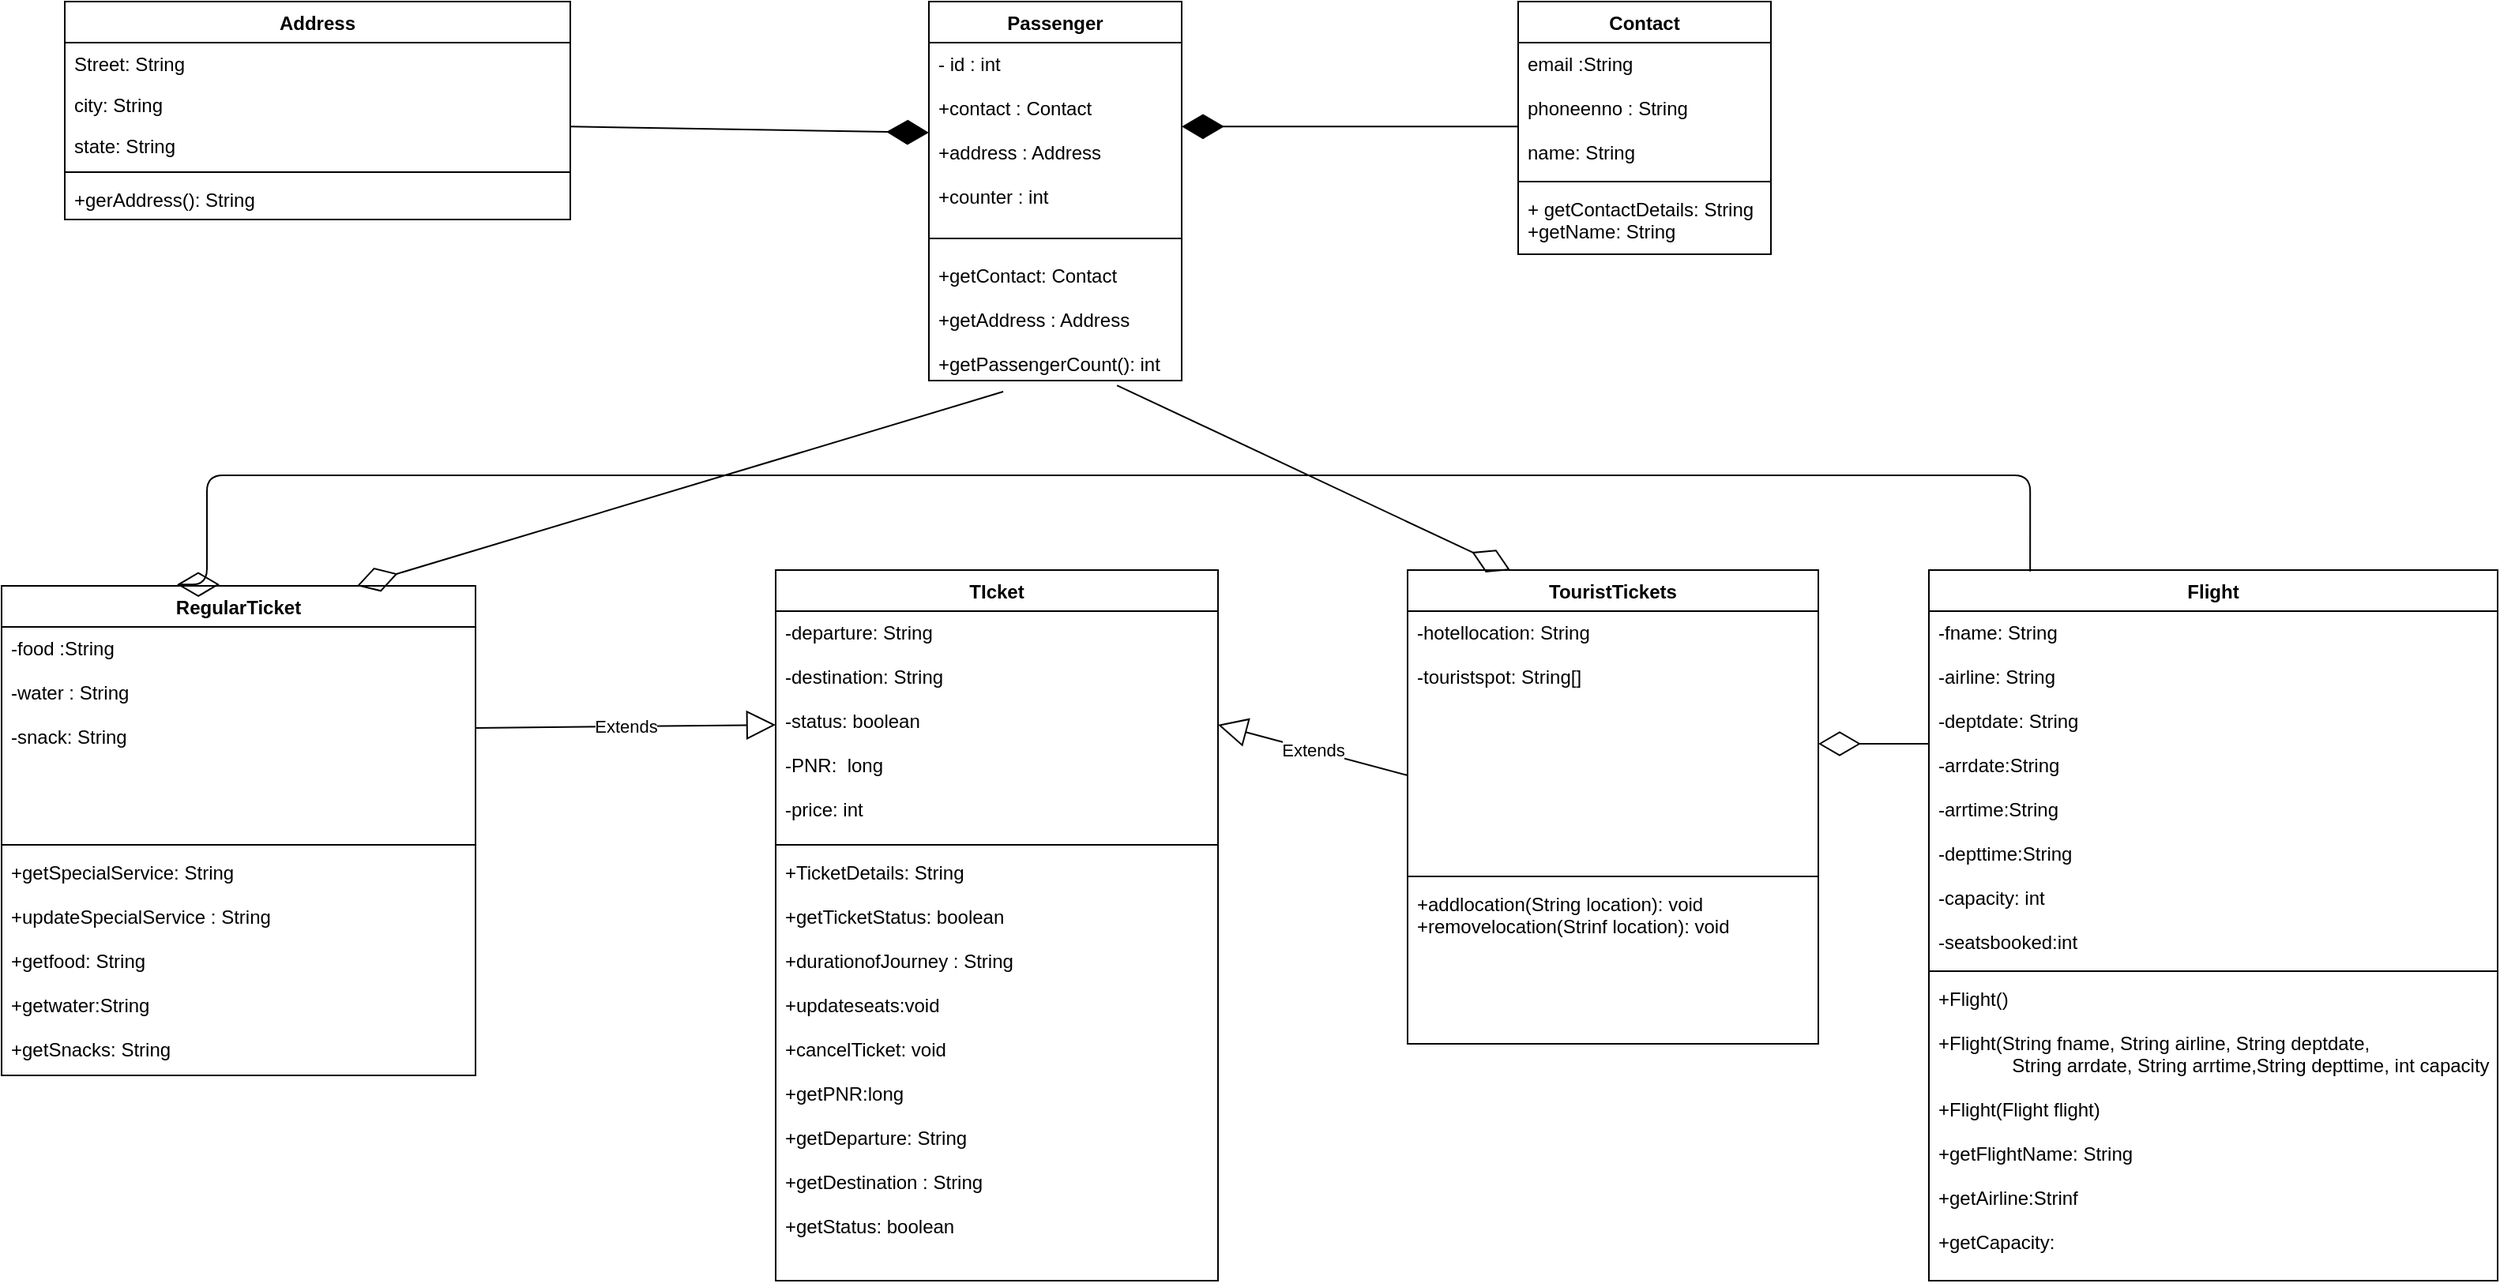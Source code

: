 <mxfile version="15.5.2" type="device"><diagram id="FTz06Dk-ykuiJGIq6Psa" name="Page-1"><mxGraphModel dx="472" dy="1904" grid="1" gridSize="10" guides="1" tooltips="1" connect="1" arrows="1" fold="1" page="1" pageScale="1" pageWidth="1654" pageHeight="1169" math="0" shadow="0"><root><mxCell id="0"/><mxCell id="1" parent="0"/><mxCell id="BTvMNdXwTb0FfOsLvwrx-1" value="Passenger" style="swimlane;fontStyle=1;align=center;verticalAlign=top;childLayout=stackLayout;horizontal=1;startSize=26;horizontalStack=0;resizeParent=1;resizeParentMax=0;resizeLast=0;collapsible=1;marginBottom=0;" parent="1" vertex="1"><mxGeometry x="667" y="-840" width="160" height="240" as="geometry"/></mxCell><mxCell id="BTvMNdXwTb0FfOsLvwrx-2" value="- id : int&#10;&#10;+contact : Contact&#10;&#10;+address : Address&#10;&#10;+counter : int" style="text;strokeColor=none;fillColor=none;align=left;verticalAlign=top;spacingLeft=4;spacingRight=4;overflow=hidden;rotatable=0;points=[[0,0.5],[1,0.5]];portConstraint=eastwest;" parent="BTvMNdXwTb0FfOsLvwrx-1" vertex="1"><mxGeometry y="26" width="160" height="114" as="geometry"/></mxCell><mxCell id="BTvMNdXwTb0FfOsLvwrx-3" value="" style="line;strokeWidth=1;fillColor=none;align=left;verticalAlign=middle;spacingTop=-1;spacingLeft=3;spacingRight=3;rotatable=0;labelPosition=right;points=[];portConstraint=eastwest;" parent="BTvMNdXwTb0FfOsLvwrx-1" vertex="1"><mxGeometry y="140" width="160" height="20" as="geometry"/></mxCell><mxCell id="BTvMNdXwTb0FfOsLvwrx-4" value="+getContact: Contact&#10;&#10;+getAddress : Address&#10;&#10;+getPassengerCount(): int" style="text;strokeColor=none;fillColor=none;align=left;verticalAlign=top;spacingLeft=4;spacingRight=4;overflow=hidden;rotatable=0;points=[[0,0.5],[1,0.5]];portConstraint=eastwest;" parent="BTvMNdXwTb0FfOsLvwrx-1" vertex="1"><mxGeometry y="160" width="160" height="80" as="geometry"/></mxCell><mxCell id="BTvMNdXwTb0FfOsLvwrx-9" value="TouristTickets" style="swimlane;fontStyle=1;align=center;verticalAlign=top;childLayout=stackLayout;horizontal=1;startSize=26;horizontalStack=0;resizeParent=1;resizeParentMax=0;resizeLast=0;collapsible=1;marginBottom=0;" parent="1" vertex="1"><mxGeometry x="970" y="-480" width="260" height="300" as="geometry"/></mxCell><mxCell id="BTvMNdXwTb0FfOsLvwrx-10" value="-hotellocation: String&#10;&#10;-touristspot: String[]" style="text;strokeColor=none;fillColor=none;align=left;verticalAlign=top;spacingLeft=4;spacingRight=4;overflow=hidden;rotatable=0;points=[[0,0.5],[1,0.5]];portConstraint=eastwest;" parent="BTvMNdXwTb0FfOsLvwrx-9" vertex="1"><mxGeometry y="26" width="260" height="164" as="geometry"/></mxCell><mxCell id="BTvMNdXwTb0FfOsLvwrx-11" value="" style="line;strokeWidth=1;fillColor=none;align=left;verticalAlign=middle;spacingTop=-1;spacingLeft=3;spacingRight=3;rotatable=0;labelPosition=right;points=[];portConstraint=eastwest;" parent="BTvMNdXwTb0FfOsLvwrx-9" vertex="1"><mxGeometry y="190" width="260" height="8" as="geometry"/></mxCell><mxCell id="BTvMNdXwTb0FfOsLvwrx-12" value="+addlocation(String location): void&#10;+removelocation(Strinf location): void" style="text;strokeColor=none;fillColor=none;align=left;verticalAlign=top;spacingLeft=4;spacingRight=4;overflow=hidden;rotatable=0;points=[[0,0.5],[1,0.5]];portConstraint=eastwest;" parent="BTvMNdXwTb0FfOsLvwrx-9" vertex="1"><mxGeometry y="198" width="260" height="102" as="geometry"/></mxCell><mxCell id="BTvMNdXwTb0FfOsLvwrx-13" value="Contact" style="swimlane;fontStyle=1;align=center;verticalAlign=top;childLayout=stackLayout;horizontal=1;startSize=26;horizontalStack=0;resizeParent=1;resizeParentMax=0;resizeLast=0;collapsible=1;marginBottom=0;" parent="1" vertex="1"><mxGeometry x="1040" y="-840" width="160" height="160" as="geometry"/></mxCell><mxCell id="BTvMNdXwTb0FfOsLvwrx-14" value="email :String&#10;&#10;phoneenno : String&#10;&#10;name: String&#10;&#10;" style="text;strokeColor=none;fillColor=none;align=left;verticalAlign=top;spacingLeft=4;spacingRight=4;overflow=hidden;rotatable=0;points=[[0,0.5],[1,0.5]];portConstraint=eastwest;" parent="BTvMNdXwTb0FfOsLvwrx-13" vertex="1"><mxGeometry y="26" width="160" height="84" as="geometry"/></mxCell><mxCell id="BTvMNdXwTb0FfOsLvwrx-15" value="" style="line;strokeWidth=1;fillColor=none;align=left;verticalAlign=middle;spacingTop=-1;spacingLeft=3;spacingRight=3;rotatable=0;labelPosition=right;points=[];portConstraint=eastwest;" parent="BTvMNdXwTb0FfOsLvwrx-13" vertex="1"><mxGeometry y="110" width="160" height="8" as="geometry"/></mxCell><mxCell id="BTvMNdXwTb0FfOsLvwrx-16" value="+ getContactDetails: String&#10;+getName: String" style="text;strokeColor=none;fillColor=none;align=left;verticalAlign=top;spacingLeft=4;spacingRight=4;overflow=hidden;rotatable=0;points=[[0,0.5],[1,0.5]];portConstraint=eastwest;" parent="BTvMNdXwTb0FfOsLvwrx-13" vertex="1"><mxGeometry y="118" width="160" height="42" as="geometry"/></mxCell><mxCell id="BTvMNdXwTb0FfOsLvwrx-17" value="TIcket" style="swimlane;fontStyle=1;align=center;verticalAlign=top;childLayout=stackLayout;horizontal=1;startSize=26;horizontalStack=0;resizeParent=1;resizeParentMax=0;resizeLast=0;collapsible=1;marginBottom=0;" parent="1" vertex="1"><mxGeometry x="570" y="-480" width="280" height="450" as="geometry"/></mxCell><mxCell id="BTvMNdXwTb0FfOsLvwrx-18" value="-departure: String&#10;&#10;-destination: String&#10;&#10;-status: boolean&#10;&#10;-PNR:  long&#10;&#10;-price: int" style="text;strokeColor=none;fillColor=none;align=left;verticalAlign=top;spacingLeft=4;spacingRight=4;overflow=hidden;rotatable=0;points=[[0,0.5],[1,0.5]];portConstraint=eastwest;" parent="BTvMNdXwTb0FfOsLvwrx-17" vertex="1"><mxGeometry y="26" width="280" height="144" as="geometry"/></mxCell><mxCell id="BTvMNdXwTb0FfOsLvwrx-19" value="" style="line;strokeWidth=1;fillColor=none;align=left;verticalAlign=middle;spacingTop=-1;spacingLeft=3;spacingRight=3;rotatable=0;labelPosition=right;points=[];portConstraint=eastwest;" parent="BTvMNdXwTb0FfOsLvwrx-17" vertex="1"><mxGeometry y="170" width="280" height="8" as="geometry"/></mxCell><mxCell id="BTvMNdXwTb0FfOsLvwrx-20" value="+TicketDetails: String&#10;&#10;+getTicketStatus: boolean&#10;&#10;+durationofJourney : String&#10;&#10;+updateseats:void&#10;&#10;+cancelTicket: void&#10;&#10;+getPNR:long&#10;&#10;+getDeparture: String&#10;&#10;+getDestination : String&#10;&#10;+getStatus: boolean" style="text;strokeColor=none;fillColor=none;align=left;verticalAlign=top;spacingLeft=4;spacingRight=4;overflow=hidden;rotatable=0;points=[[0,0.5],[1,0.5]];portConstraint=eastwest;" parent="BTvMNdXwTb0FfOsLvwrx-17" vertex="1"><mxGeometry y="178" width="280" height="272" as="geometry"/></mxCell><mxCell id="BTvMNdXwTb0FfOsLvwrx-21" value="RegularTicket" style="swimlane;fontStyle=1;align=center;verticalAlign=top;childLayout=stackLayout;horizontal=1;startSize=26;horizontalStack=0;resizeParent=1;resizeParentMax=0;resizeLast=0;collapsible=1;marginBottom=0;" parent="1" vertex="1"><mxGeometry x="80" y="-470" width="300" height="310" as="geometry"/></mxCell><mxCell id="BTvMNdXwTb0FfOsLvwrx-22" value="-food :String&#10;&#10;-water : String&#10;&#10;-snack: String" style="text;strokeColor=none;fillColor=none;align=left;verticalAlign=top;spacingLeft=4;spacingRight=4;overflow=hidden;rotatable=0;points=[[0,0.5],[1,0.5]];portConstraint=eastwest;" parent="BTvMNdXwTb0FfOsLvwrx-21" vertex="1"><mxGeometry y="26" width="300" height="134" as="geometry"/></mxCell><mxCell id="BTvMNdXwTb0FfOsLvwrx-23" value="" style="line;strokeWidth=1;fillColor=none;align=left;verticalAlign=middle;spacingTop=-1;spacingLeft=3;spacingRight=3;rotatable=0;labelPosition=right;points=[];portConstraint=eastwest;" parent="BTvMNdXwTb0FfOsLvwrx-21" vertex="1"><mxGeometry y="160" width="300" height="8" as="geometry"/></mxCell><mxCell id="BTvMNdXwTb0FfOsLvwrx-24" value="+getSpecialService: String&#10;&#10;+updateSpecialService : String&#10;&#10;+getfood: String&#10;&#10;+getwater:String&#10;&#10;+getSnacks: String" style="text;strokeColor=none;fillColor=none;align=left;verticalAlign=top;spacingLeft=4;spacingRight=4;overflow=hidden;rotatable=0;points=[[0,0.5],[1,0.5]];portConstraint=eastwest;" parent="BTvMNdXwTb0FfOsLvwrx-21" vertex="1"><mxGeometry y="168" width="300" height="142" as="geometry"/></mxCell><mxCell id="BTvMNdXwTb0FfOsLvwrx-25" value="Flight" style="swimlane;fontStyle=1;align=center;verticalAlign=top;childLayout=stackLayout;horizontal=1;startSize=26;horizontalStack=0;resizeParent=1;resizeParentMax=0;resizeLast=0;collapsible=1;marginBottom=0;" parent="1" vertex="1"><mxGeometry x="1300" y="-480" width="360" height="450" as="geometry"/></mxCell><mxCell id="BTvMNdXwTb0FfOsLvwrx-26" value="-fname: String&#10;&#10;-airline: String&#10;&#10;-deptdate: String&#10;&#10;-arrdate:String&#10;&#10;-arrtime:String&#10;&#10;-depttime:String&#10;&#10;-capacity: int&#10;&#10;-seatsbooked:int" style="text;strokeColor=none;fillColor=none;align=left;verticalAlign=top;spacingLeft=4;spacingRight=4;overflow=hidden;rotatable=0;points=[[0,0.5],[1,0.5]];portConstraint=eastwest;" parent="BTvMNdXwTb0FfOsLvwrx-25" vertex="1"><mxGeometry y="26" width="360" height="224" as="geometry"/></mxCell><mxCell id="BTvMNdXwTb0FfOsLvwrx-27" value="" style="line;strokeWidth=1;fillColor=none;align=left;verticalAlign=middle;spacingTop=-1;spacingLeft=3;spacingRight=3;rotatable=0;labelPosition=right;points=[];portConstraint=eastwest;" parent="BTvMNdXwTb0FfOsLvwrx-25" vertex="1"><mxGeometry y="250" width="360" height="8" as="geometry"/></mxCell><mxCell id="BTvMNdXwTb0FfOsLvwrx-28" value="+Flight()&#10;&#10;+Flight(String fname,  String airline, String deptdate,&#10;              String arrdate, String arrtime,String depttime, int capacity)&#10;&#10;+Flight(Flight flight)&#10;&#10;+getFlightName: String&#10;&#10;+getAirline:Strinf&#10;&#10;+getCapacity:" style="text;strokeColor=none;fillColor=none;align=left;verticalAlign=top;spacingLeft=4;spacingRight=4;overflow=hidden;rotatable=0;points=[[0,0.5],[1,0.5]];portConstraint=eastwest;" parent="BTvMNdXwTb0FfOsLvwrx-25" vertex="1"><mxGeometry y="258" width="360" height="192" as="geometry"/></mxCell><mxCell id="w0bwla4eUYlceeWFttxg-1" value="Address" style="swimlane;fontStyle=1;align=center;verticalAlign=top;childLayout=stackLayout;horizontal=1;startSize=26;horizontalStack=0;resizeParent=1;resizeParentMax=0;resizeLast=0;collapsible=1;marginBottom=0;" vertex="1" parent="1"><mxGeometry x="120" y="-840" width="320" height="138" as="geometry"/></mxCell><mxCell id="w0bwla4eUYlceeWFttxg-6" value="Street: String" style="text;strokeColor=none;fillColor=none;align=left;verticalAlign=top;spacingLeft=4;spacingRight=4;overflow=hidden;rotatable=0;points=[[0,0.5],[1,0.5]];portConstraint=eastwest;" vertex="1" parent="w0bwla4eUYlceeWFttxg-1"><mxGeometry y="26" width="320" height="26" as="geometry"/></mxCell><mxCell id="w0bwla4eUYlceeWFttxg-5" value="city: String" style="text;strokeColor=none;fillColor=none;align=left;verticalAlign=top;spacingLeft=4;spacingRight=4;overflow=hidden;rotatable=0;points=[[0,0.5],[1,0.5]];portConstraint=eastwest;" vertex="1" parent="w0bwla4eUYlceeWFttxg-1"><mxGeometry y="52" width="320" height="26" as="geometry"/></mxCell><mxCell id="w0bwla4eUYlceeWFttxg-2" value="state: String" style="text;strokeColor=none;fillColor=none;align=left;verticalAlign=top;spacingLeft=4;spacingRight=4;overflow=hidden;rotatable=0;points=[[0,0.5],[1,0.5]];portConstraint=eastwest;" vertex="1" parent="w0bwla4eUYlceeWFttxg-1"><mxGeometry y="78" width="320" height="26" as="geometry"/></mxCell><mxCell id="w0bwla4eUYlceeWFttxg-3" value="" style="line;strokeWidth=1;fillColor=none;align=left;verticalAlign=middle;spacingTop=-1;spacingLeft=3;spacingRight=3;rotatable=0;labelPosition=right;points=[];portConstraint=eastwest;" vertex="1" parent="w0bwla4eUYlceeWFttxg-1"><mxGeometry y="104" width="320" height="8" as="geometry"/></mxCell><mxCell id="w0bwla4eUYlceeWFttxg-11" value="+gerAddress(): String" style="text;strokeColor=none;fillColor=none;align=left;verticalAlign=top;spacingLeft=4;spacingRight=4;overflow=hidden;rotatable=0;points=[[0,0.5],[1,0.5]];portConstraint=eastwest;" vertex="1" parent="w0bwla4eUYlceeWFttxg-1"><mxGeometry y="112" width="320" height="26" as="geometry"/></mxCell><mxCell id="w0bwla4eUYlceeWFttxg-12" value="" style="endArrow=diamondThin;endFill=1;endSize=24;html=1;rounded=0;entryX=0;entryY=0.5;entryDx=0;entryDy=0;" edge="1" parent="1" target="BTvMNdXwTb0FfOsLvwrx-2"><mxGeometry width="160" relative="1" as="geometry"><mxPoint x="440" y="-760.83" as="sourcePoint"/><mxPoint x="600" y="-760.83" as="targetPoint"/></mxGeometry></mxCell><mxCell id="w0bwla4eUYlceeWFttxg-13" value="" style="endArrow=diamondThin;endFill=1;endSize=24;html=1;rounded=1;" edge="1" parent="1"><mxGeometry width="160" relative="1" as="geometry"><mxPoint x="1040" y="-760.83" as="sourcePoint"/><mxPoint x="827" y="-760.83" as="targetPoint"/></mxGeometry></mxCell><mxCell id="w0bwla4eUYlceeWFttxg-17" value="Extends" style="endArrow=block;endSize=16;endFill=0;html=1;rounded=1;entryX=0;entryY=0.5;entryDx=0;entryDy=0;" edge="1" parent="1" target="BTvMNdXwTb0FfOsLvwrx-18"><mxGeometry width="160" relative="1" as="geometry"><mxPoint x="380" y="-380" as="sourcePoint"/><mxPoint x="540" y="-380" as="targetPoint"/></mxGeometry></mxCell><mxCell id="w0bwla4eUYlceeWFttxg-19" value="Extends" style="endArrow=block;endSize=16;endFill=0;html=1;rounded=1;exitX=0;exitY=0.634;exitDx=0;exitDy=0;exitPerimeter=0;entryX=1;entryY=0.5;entryDx=0;entryDy=0;" edge="1" parent="1" source="BTvMNdXwTb0FfOsLvwrx-10" target="BTvMNdXwTb0FfOsLvwrx-18"><mxGeometry width="160" relative="1" as="geometry"><mxPoint x="960" y="-360" as="sourcePoint"/><mxPoint x="850" y="-360" as="targetPoint"/></mxGeometry></mxCell><mxCell id="w0bwla4eUYlceeWFttxg-20" value="" style="endArrow=diamondThin;endFill=0;endSize=24;html=1;rounded=1;exitX=0.744;exitY=1.038;exitDx=0;exitDy=0;exitPerimeter=0;entryX=0.25;entryY=0;entryDx=0;entryDy=0;" edge="1" parent="1" source="BTvMNdXwTb0FfOsLvwrx-4" target="BTvMNdXwTb0FfOsLvwrx-9"><mxGeometry width="160" relative="1" as="geometry"><mxPoint x="770" y="-570" as="sourcePoint"/><mxPoint x="770" y="-490" as="targetPoint"/></mxGeometry></mxCell><mxCell id="w0bwla4eUYlceeWFttxg-21" value="" style="endArrow=diamondThin;endFill=0;endSize=24;html=1;rounded=1;" edge="1" parent="1"><mxGeometry width="160" relative="1" as="geometry"><mxPoint x="1300" y="-370" as="sourcePoint"/><mxPoint x="1230" y="-370" as="targetPoint"/></mxGeometry></mxCell><mxCell id="w0bwla4eUYlceeWFttxg-23" value="" style="endArrow=diamondThin;endFill=0;endSize=24;html=1;rounded=1;exitX=0.178;exitY=0.002;exitDx=0;exitDy=0;exitPerimeter=0;edgeStyle=orthogonalEdgeStyle;entryX=0.46;entryY=-0.003;entryDx=0;entryDy=0;entryPerimeter=0;" edge="1" parent="1" source="BTvMNdXwTb0FfOsLvwrx-25" target="BTvMNdXwTb0FfOsLvwrx-21"><mxGeometry width="160" relative="1" as="geometry"><mxPoint x="1280" y="-680" as="sourcePoint"/><mxPoint x="210" y="-479" as="targetPoint"/><Array as="points"><mxPoint x="1364" y="-540"/><mxPoint x="210" y="-540"/><mxPoint x="210" y="-471"/></Array></mxGeometry></mxCell><mxCell id="w0bwla4eUYlceeWFttxg-25" value="" style="endArrow=diamondThin;endFill=0;endSize=24;html=1;rounded=1;exitX=0.294;exitY=1.088;exitDx=0;exitDy=0;exitPerimeter=0;entryX=0.75;entryY=0;entryDx=0;entryDy=0;" edge="1" parent="1" source="BTvMNdXwTb0FfOsLvwrx-4" target="BTvMNdXwTb0FfOsLvwrx-21"><mxGeometry width="160" relative="1" as="geometry"><mxPoint x="330" y="-500" as="sourcePoint"/><mxPoint x="490" y="-500" as="targetPoint"/></mxGeometry></mxCell></root></mxGraphModel></diagram></mxfile>